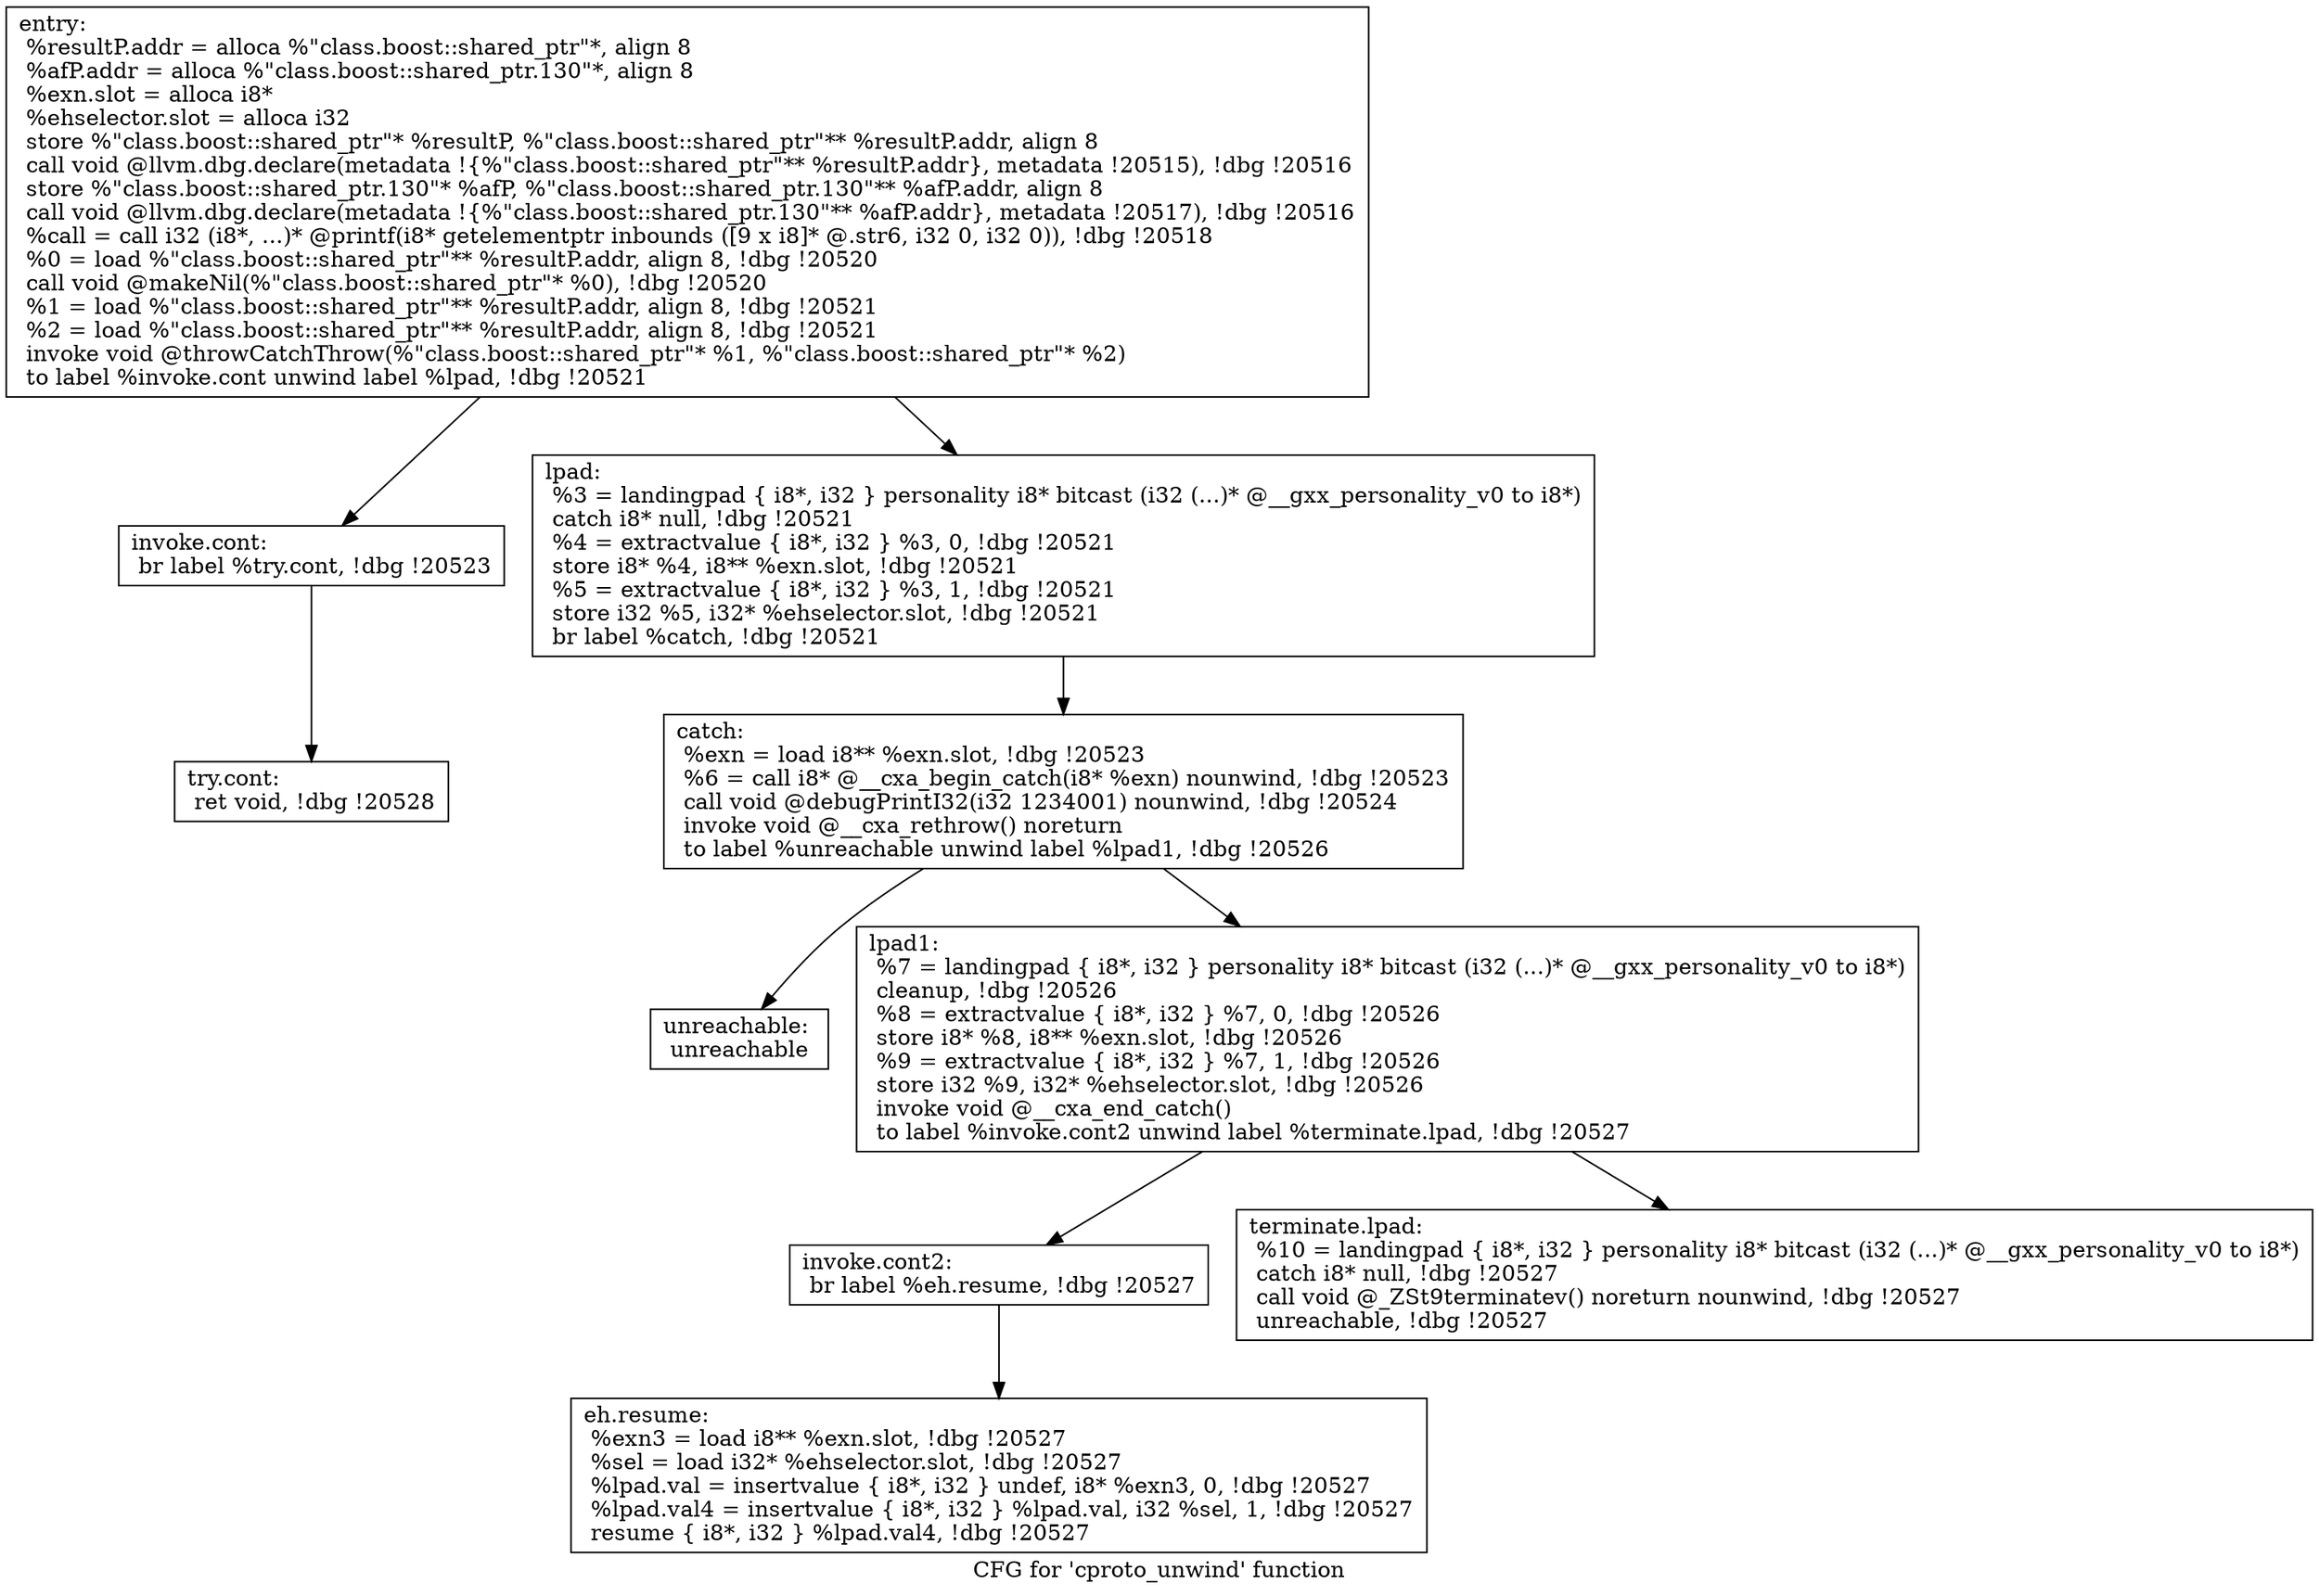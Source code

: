digraph "CFG for 'cproto_unwind' function" {
	label="CFG for 'cproto_unwind' function";

	Node0x7fd44176e3b0 [shape=record,label="{entry:\l  %resultP.addr = alloca %\"class.boost::shared_ptr\"*, align 8\l  %afP.addr = alloca %\"class.boost::shared_ptr.130\"*, align 8\l  %exn.slot = alloca i8*\l  %ehselector.slot = alloca i32\l  store %\"class.boost::shared_ptr\"* %resultP, %\"class.boost::shared_ptr\"** %resultP.addr, align 8\l  call void @llvm.dbg.declare(metadata !\{%\"class.boost::shared_ptr\"** %resultP.addr\}, metadata !20515), !dbg !20516\l  store %\"class.boost::shared_ptr.130\"* %afP, %\"class.boost::shared_ptr.130\"** %afP.addr, align 8\l  call void @llvm.dbg.declare(metadata !\{%\"class.boost::shared_ptr.130\"** %afP.addr\}, metadata !20517), !dbg !20516\l  %call = call i32 (i8*, ...)* @printf(i8* getelementptr inbounds ([9 x i8]* @.str6, i32 0, i32 0)), !dbg !20518\l  %0 = load %\"class.boost::shared_ptr\"** %resultP.addr, align 8, !dbg !20520\l  call void @makeNil(%\"class.boost::shared_ptr\"* %0), !dbg !20520\l  %1 = load %\"class.boost::shared_ptr\"** %resultP.addr, align 8, !dbg !20521\l  %2 = load %\"class.boost::shared_ptr\"** %resultP.addr, align 8, !dbg !20521\l  invoke void @throwCatchThrow(%\"class.boost::shared_ptr\"* %1, %\"class.boost::shared_ptr\"* %2)\l          to label %invoke.cont unwind label %lpad, !dbg !20521\l}"];
	Node0x7fd44176e3b0 -> Node0x7fd44176e400;
	Node0x7fd44176e3b0 -> Node0x7fd44176e450;
	Node0x7fd44176e400 [shape=record,label="{invoke.cont:                                      \l  br label %try.cont, !dbg !20523\l}"];
	Node0x7fd44176e400 -> Node0x7fd44176e590;
	Node0x7fd44176e450 [shape=record,label="{lpad:                                             \l  %3 = landingpad \{ i8*, i32 \} personality i8* bitcast (i32 (...)* @__gxx_personality_v0 to i8*)\l          catch i8* null, !dbg !20521\l  %4 = extractvalue \{ i8*, i32 \} %3, 0, !dbg !20521\l  store i8* %4, i8** %exn.slot, !dbg !20521\l  %5 = extractvalue \{ i8*, i32 \} %3, 1, !dbg !20521\l  store i32 %5, i32* %ehselector.slot, !dbg !20521\l  br label %catch, !dbg !20521\l}"];
	Node0x7fd44176e450 -> Node0x7fd44176e4a0;
	Node0x7fd44176e4a0 [shape=record,label="{catch:                                            \l  %exn = load i8** %exn.slot, !dbg !20523\l  %6 = call i8* @__cxa_begin_catch(i8* %exn) nounwind, !dbg !20523\l  call void @debugPrintI32(i32 1234001) nounwind, !dbg !20524\l  invoke void @__cxa_rethrow() noreturn\l          to label %unreachable unwind label %lpad1, !dbg !20526\l}"];
	Node0x7fd44176e4a0 -> Node0x7fd44176e680;
	Node0x7fd44176e4a0 -> Node0x7fd44176e4f0;
	Node0x7fd44176e4f0 [shape=record,label="{lpad1:                                            \l  %7 = landingpad \{ i8*, i32 \} personality i8* bitcast (i32 (...)* @__gxx_personality_v0 to i8*)\l          cleanup, !dbg !20526\l  %8 = extractvalue \{ i8*, i32 \} %7, 0, !dbg !20526\l  store i8* %8, i8** %exn.slot, !dbg !20526\l  %9 = extractvalue \{ i8*, i32 \} %7, 1, !dbg !20526\l  store i32 %9, i32* %ehselector.slot, !dbg !20526\l  invoke void @__cxa_end_catch()\l          to label %invoke.cont2 unwind label %terminate.lpad, !dbg !20527\l}"];
	Node0x7fd44176e4f0 -> Node0x7fd44176e540;
	Node0x7fd44176e4f0 -> Node0x7fd44176e630;
	Node0x7fd44176e540 [shape=record,label="{invoke.cont2:                                     \l  br label %eh.resume, !dbg !20527\l}"];
	Node0x7fd44176e540 -> Node0x7fd44176e5e0;
	Node0x7fd44176e590 [shape=record,label="{try.cont:                                         \l  ret void, !dbg !20528\l}"];
	Node0x7fd44176e5e0 [shape=record,label="{eh.resume:                                        \l  %exn3 = load i8** %exn.slot, !dbg !20527\l  %sel = load i32* %ehselector.slot, !dbg !20527\l  %lpad.val = insertvalue \{ i8*, i32 \} undef, i8* %exn3, 0, !dbg !20527\l  %lpad.val4 = insertvalue \{ i8*, i32 \} %lpad.val, i32 %sel, 1, !dbg !20527\l  resume \{ i8*, i32 \} %lpad.val4, !dbg !20527\l}"];
	Node0x7fd44176e630 [shape=record,label="{terminate.lpad:                                   \l  %10 = landingpad \{ i8*, i32 \} personality i8* bitcast (i32 (...)* @__gxx_personality_v0 to i8*)\l          catch i8* null, !dbg !20527\l  call void @_ZSt9terminatev() noreturn nounwind, !dbg !20527\l  unreachable, !dbg !20527\l}"];
	Node0x7fd44176e680 [shape=record,label="{unreachable:                                      \l  unreachable\l}"];
}
